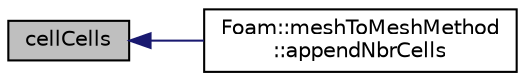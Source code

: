 digraph "cellCells"
{
  bgcolor="transparent";
  edge [fontname="Helvetica",fontsize="10",labelfontname="Helvetica",labelfontsize="10"];
  node [fontname="Helvetica",fontsize="10",shape=record];
  rankdir="LR";
  Node1 [label="cellCells",height=0.2,width=0.4,color="black", fillcolor="grey75", style="filled", fontcolor="black"];
  Node1 -> Node2 [dir="back",color="midnightblue",fontsize="10",style="solid",fontname="Helvetica"];
  Node2 [label="Foam::meshToMeshMethod\l::appendNbrCells",height=0.2,width=0.4,color="black",URL="$a01467.html#a928e3448b5264555e1c92c9f7709967a",tooltip="Append target cell neihgbour cells to cellIDs list. "];
}
